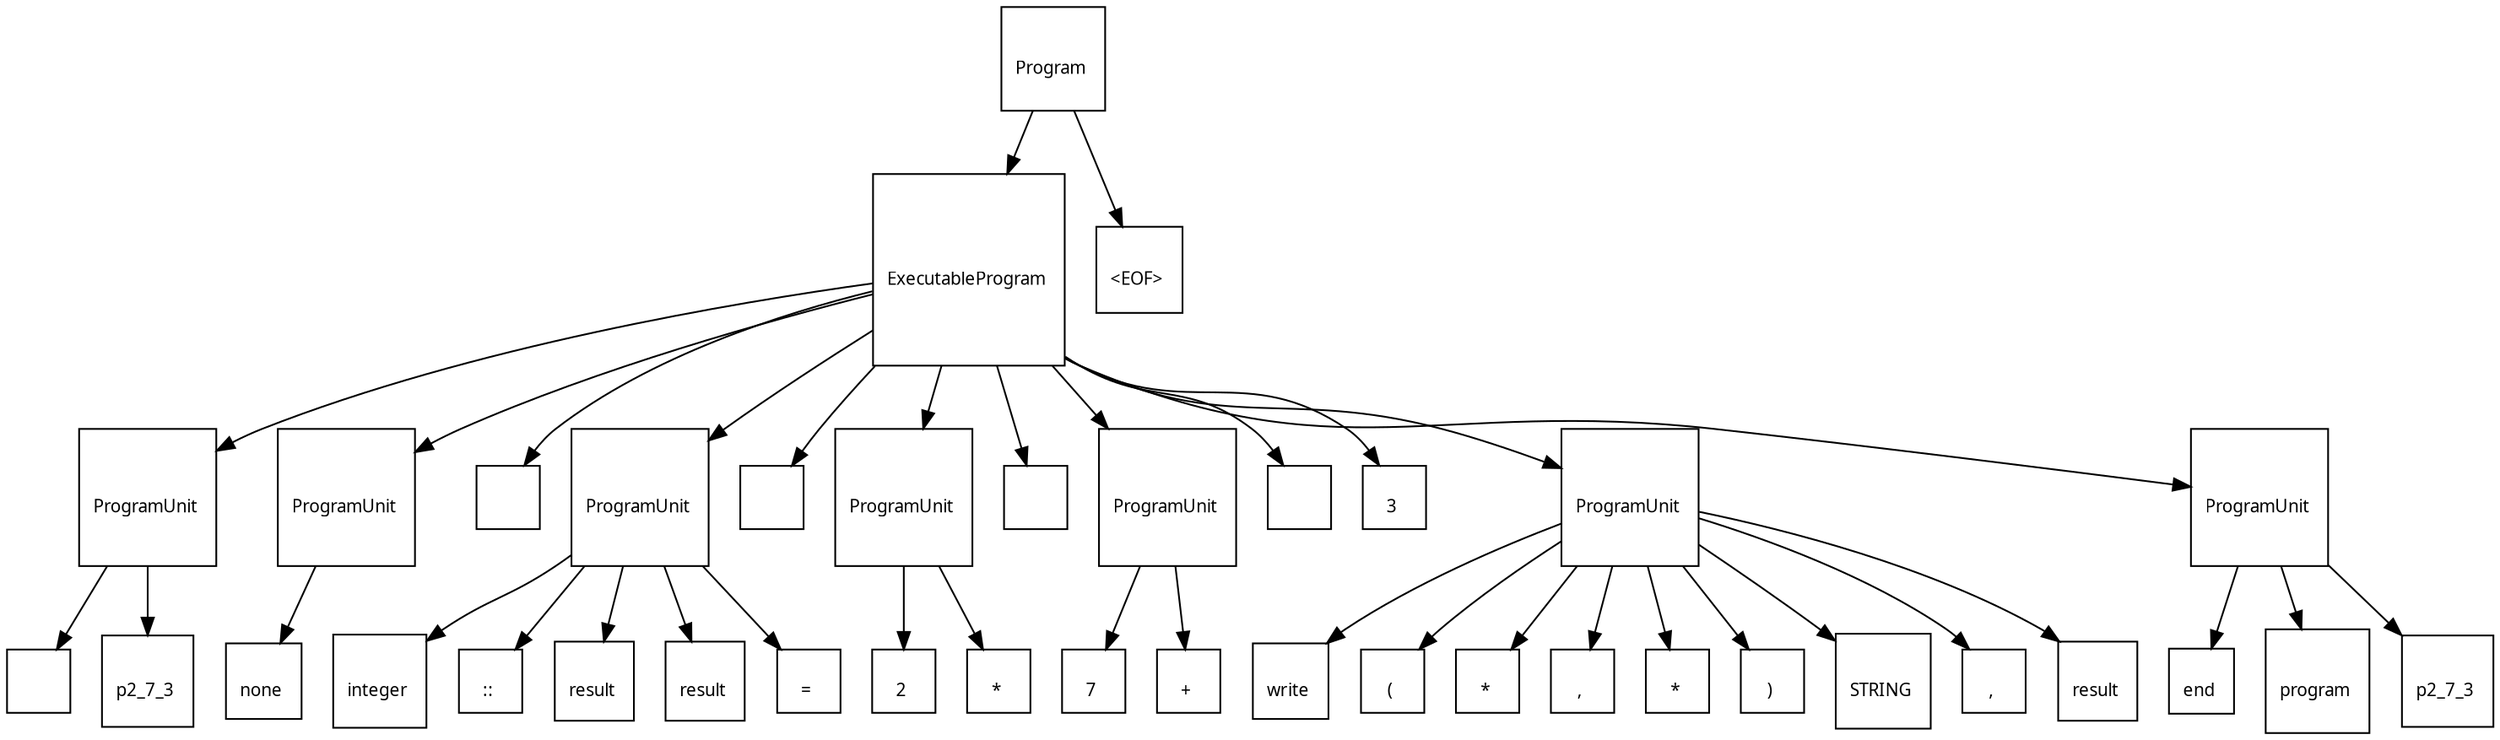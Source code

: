 digraph G {
  charset="UTF-8"
  node [shape=square, fontname="Arial Unicode MS"];
  "ba42c1fa-d9cc-4016-9a9c-73fe47627a19" [label="\lProgram \n", fontsize=10];
  "ba42c1fa-d9cc-4016-9a9c-73fe47627a19" -> "80eca7d2-5b20-4b9f-9b75-79ae5e82b6a8";
  "80eca7d2-5b20-4b9f-9b75-79ae5e82b6a8" [label="\lExecutableProgram \n", fontsize=10];
  "80eca7d2-5b20-4b9f-9b75-79ae5e82b6a8" -> "58524029-6595-48b5-a817-f3929254cffe";
  "58524029-6595-48b5-a817-f3929254cffe" [label="\lProgramUnit \n", fontsize=10];
  "58524029-6595-48b5-a817-f3929254cffe" -> "6ae37693-aeb1-44ac-a5b5-c2197d809945";
  "6ae37693-aeb1-44ac-a5b5-c2197d809945" [label="\l \n", fontsize=10];
  "58524029-6595-48b5-a817-f3929254cffe" -> "91fbe1a1-b94b-4cf6-aad6-25be03776da7";
  "91fbe1a1-b94b-4cf6-aad6-25be03776da7" [label="\lp2_7_3 \n", fontsize=10];
  "80eca7d2-5b20-4b9f-9b75-79ae5e82b6a8" -> "9d377415-01ce-4a49-8eea-8f1adc203faa";
  "9d377415-01ce-4a49-8eea-8f1adc203faa" [label="\lProgramUnit \n", fontsize=10];
  "9d377415-01ce-4a49-8eea-8f1adc203faa" -> "cafe7d17-e679-43ee-bc79-b51c4d12f929";
  "cafe7d17-e679-43ee-bc79-b51c4d12f929" [label="\lnone \n", fontsize=10];
  "80eca7d2-5b20-4b9f-9b75-79ae5e82b6a8" -> "c5414797-9b5a-4d41-a7ef-4e4ff3011a98";
  "c5414797-9b5a-4d41-a7ef-4e4ff3011a98" [label="\l \n", fontsize=10];
  "80eca7d2-5b20-4b9f-9b75-79ae5e82b6a8" -> "d5e06fa5-6192-48a8-8246-c38a57f41cb6";
  "d5e06fa5-6192-48a8-8246-c38a57f41cb6" [label="\lProgramUnit \n", fontsize=10];
  "d5e06fa5-6192-48a8-8246-c38a57f41cb6" -> "26e902be-9688-473f-814f-95aa97ba640d";
  "26e902be-9688-473f-814f-95aa97ba640d" [label="\linteger \n", fontsize=10];
  "d5e06fa5-6192-48a8-8246-c38a57f41cb6" -> "57e7448b-d247-4add-a134-e37c104d690d";
  "57e7448b-d247-4add-a134-e37c104d690d" [label="\l:: \n", fontsize=10];
  "d5e06fa5-6192-48a8-8246-c38a57f41cb6" -> "a1fcd110-1baa-42c6-bb28-7d0069f71829";
  "a1fcd110-1baa-42c6-bb28-7d0069f71829" [label="\lresult \n", fontsize=10];
  "d5e06fa5-6192-48a8-8246-c38a57f41cb6" -> "cbe0136b-13fc-4b54-8269-1be6f3026427";
  "cbe0136b-13fc-4b54-8269-1be6f3026427" [label="\lresult \n", fontsize=10];
  "d5e06fa5-6192-48a8-8246-c38a57f41cb6" -> "c1f956a4-596a-4848-8023-473b930e2433";
  "c1f956a4-596a-4848-8023-473b930e2433" [label="\l= \n", fontsize=10];
  "80eca7d2-5b20-4b9f-9b75-79ae5e82b6a8" -> "8ba4bab4-7f90-4619-9feb-a75a0f03f7ab";
  "8ba4bab4-7f90-4619-9feb-a75a0f03f7ab" [label="\l \n", fontsize=10];
  "80eca7d2-5b20-4b9f-9b75-79ae5e82b6a8" -> "b0aa62eb-a57a-4c9c-b97f-62b2b7979211";
  "b0aa62eb-a57a-4c9c-b97f-62b2b7979211" [label="\lProgramUnit \n", fontsize=10];
  "b0aa62eb-a57a-4c9c-b97f-62b2b7979211" -> "067c4d97-bbe1-48bc-8ace-987b740100ff";
  "067c4d97-bbe1-48bc-8ace-987b740100ff" [label="\l2 \n", fontsize=10];
  "b0aa62eb-a57a-4c9c-b97f-62b2b7979211" -> "acb9637a-7aa2-4ff5-9c3c-30de70cba26b";
  "acb9637a-7aa2-4ff5-9c3c-30de70cba26b" [label="\l* \n", fontsize=10];
  "80eca7d2-5b20-4b9f-9b75-79ae5e82b6a8" -> "8da58aef-fc3e-4a30-a737-2a58c1df445a";
  "8da58aef-fc3e-4a30-a737-2a58c1df445a" [label="\l \n", fontsize=10];
  "80eca7d2-5b20-4b9f-9b75-79ae5e82b6a8" -> "c801e570-bc6d-4051-900e-1e7557444659";
  "c801e570-bc6d-4051-900e-1e7557444659" [label="\lProgramUnit \n", fontsize=10];
  "c801e570-bc6d-4051-900e-1e7557444659" -> "d68f97b3-cef4-48be-881b-5cfbe5c7430f";
  "d68f97b3-cef4-48be-881b-5cfbe5c7430f" [label="\l7 \n", fontsize=10];
  "c801e570-bc6d-4051-900e-1e7557444659" -> "e32d8492-e65a-4e24-a1b3-86086f22762d";
  "e32d8492-e65a-4e24-a1b3-86086f22762d" [label="\l+ \n", fontsize=10];
  "80eca7d2-5b20-4b9f-9b75-79ae5e82b6a8" -> "a0281026-f413-4ffa-95d5-ea7df1de3368";
  "a0281026-f413-4ffa-95d5-ea7df1de3368" [label="\l \n", fontsize=10];
  "80eca7d2-5b20-4b9f-9b75-79ae5e82b6a8" -> "759ce8d7-be2b-43c4-914f-12403dc6ea85";
  "759ce8d7-be2b-43c4-914f-12403dc6ea85" [label="\l3 \n", fontsize=10];
  "80eca7d2-5b20-4b9f-9b75-79ae5e82b6a8" -> "52ecee2a-d35d-497d-af15-b1e7f498bc07";
  "52ecee2a-d35d-497d-af15-b1e7f498bc07" [label="\lProgramUnit \n", fontsize=10];
  "52ecee2a-d35d-497d-af15-b1e7f498bc07" -> "32a28fef-867d-41d1-868e-debce539a7d3";
  "32a28fef-867d-41d1-868e-debce539a7d3" [label="\lwrite \n", fontsize=10];
  "52ecee2a-d35d-497d-af15-b1e7f498bc07" -> "8afd8a2a-d198-4538-9c95-9bea5bfdfea4";
  "8afd8a2a-d198-4538-9c95-9bea5bfdfea4" [label="\l( \n", fontsize=10];
  "52ecee2a-d35d-497d-af15-b1e7f498bc07" -> "ab9c8a14-bf19-4353-a60a-0dea3c8cc6dd";
  "ab9c8a14-bf19-4353-a60a-0dea3c8cc6dd" [label="\l* \n", fontsize=10];
  "52ecee2a-d35d-497d-af15-b1e7f498bc07" -> "2abf33ff-9a2d-4bb2-affb-4189427b3eea";
  "2abf33ff-9a2d-4bb2-affb-4189427b3eea" [label="\l, \n", fontsize=10];
  "52ecee2a-d35d-497d-af15-b1e7f498bc07" -> "396822d1-961e-4129-820a-14c192640a89";
  "396822d1-961e-4129-820a-14c192640a89" [label="\l* \n", fontsize=10];
  "52ecee2a-d35d-497d-af15-b1e7f498bc07" -> "3c231ad1-2b9f-4d2c-b5de-abb0786761dd";
  "3c231ad1-2b9f-4d2c-b5de-abb0786761dd" [label="\l) \n", fontsize=10];
  "52ecee2a-d35d-497d-af15-b1e7f498bc07" -> "3040a3e3-db3d-4ff9-8414-1aa8f75da270";
  "3040a3e3-db3d-4ff9-8414-1aa8f75da270" [label="\lSTRING \n", fontsize=10];
  "52ecee2a-d35d-497d-af15-b1e7f498bc07" -> "41fb73e6-50dd-4b54-b3e3-4b72ffbdfcf7";
  "41fb73e6-50dd-4b54-b3e3-4b72ffbdfcf7" [label="\l, \n", fontsize=10];
  "52ecee2a-d35d-497d-af15-b1e7f498bc07" -> "667908a4-ddb6-40f5-abfa-9c02f76a8372";
  "667908a4-ddb6-40f5-abfa-9c02f76a8372" [label="\lresult \n", fontsize=10];
  "80eca7d2-5b20-4b9f-9b75-79ae5e82b6a8" -> "505ca195-3c42-4c14-91c3-c362b067d7ca";
  "505ca195-3c42-4c14-91c3-c362b067d7ca" [label="\lProgramUnit \n", fontsize=10];
  "505ca195-3c42-4c14-91c3-c362b067d7ca" -> "bca5685b-f95b-4c47-a054-ec1e60c1ea66";
  "bca5685b-f95b-4c47-a054-ec1e60c1ea66" [label="\lend \n", fontsize=10];
  "505ca195-3c42-4c14-91c3-c362b067d7ca" -> "89435901-85b3-432d-b589-49ac8a787aa9";
  "89435901-85b3-432d-b589-49ac8a787aa9" [label="\lprogram \n", fontsize=10];
  "505ca195-3c42-4c14-91c3-c362b067d7ca" -> "7253296f-cfc3-42a7-b265-41eb7f7b6c87";
  "7253296f-cfc3-42a7-b265-41eb7f7b6c87" [label="\lp2_7_3 \n", fontsize=10];
  "ba42c1fa-d9cc-4016-9a9c-73fe47627a19" -> "ec264c07-766a-4d04-9dee-6b6faff17681";
  "ec264c07-766a-4d04-9dee-6b6faff17681" [label="\l&lt;EOF&gt; \n", fontsize=10];
}
